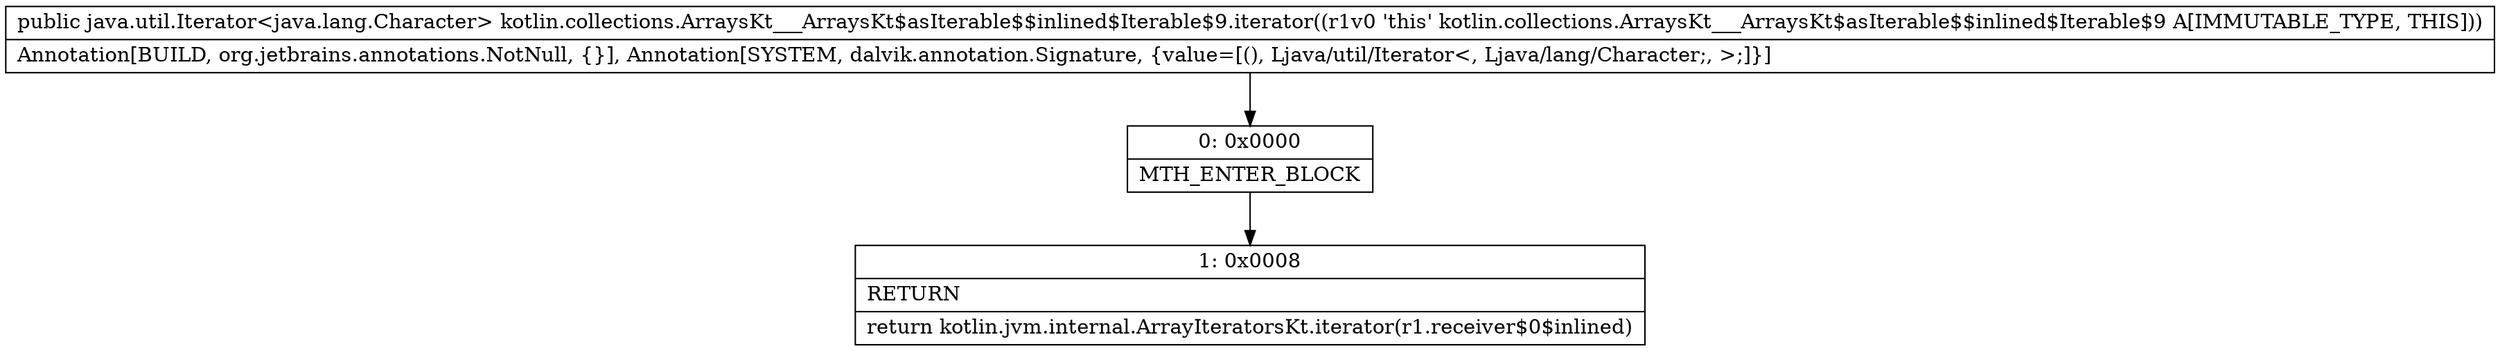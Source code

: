 digraph "CFG forkotlin.collections.ArraysKt___ArraysKt$asIterable$$inlined$Iterable$9.iterator()Ljava\/util\/Iterator;" {
Node_0 [shape=record,label="{0\:\ 0x0000|MTH_ENTER_BLOCK\l}"];
Node_1 [shape=record,label="{1\:\ 0x0008|RETURN\l|return kotlin.jvm.internal.ArrayIteratorsKt.iterator(r1.receiver$0$inlined)\l}"];
MethodNode[shape=record,label="{public java.util.Iterator\<java.lang.Character\> kotlin.collections.ArraysKt___ArraysKt$asIterable$$inlined$Iterable$9.iterator((r1v0 'this' kotlin.collections.ArraysKt___ArraysKt$asIterable$$inlined$Iterable$9 A[IMMUTABLE_TYPE, THIS]))  | Annotation[BUILD, org.jetbrains.annotations.NotNull, \{\}], Annotation[SYSTEM, dalvik.annotation.Signature, \{value=[(), Ljava\/util\/Iterator\<, Ljava\/lang\/Character;, \>;]\}]\l}"];
MethodNode -> Node_0;
Node_0 -> Node_1;
}

